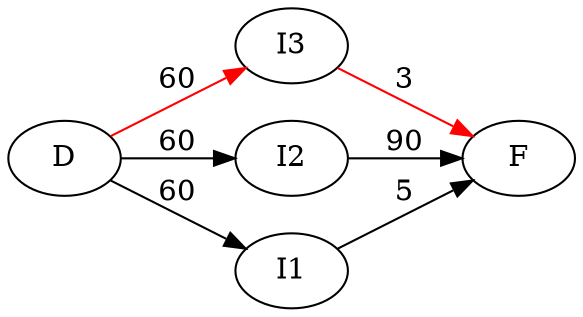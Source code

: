 
    digraph G{
   rankdir=LR
   D -> I3 [label="60" color="red"];
   D -> I2 [label="60"];
   D -> I1 [label="60"];
   I1 -> F [label="5"];
   I2 -> F [label="90"];
   I3 -> F [label="3" color="red"];
   }
